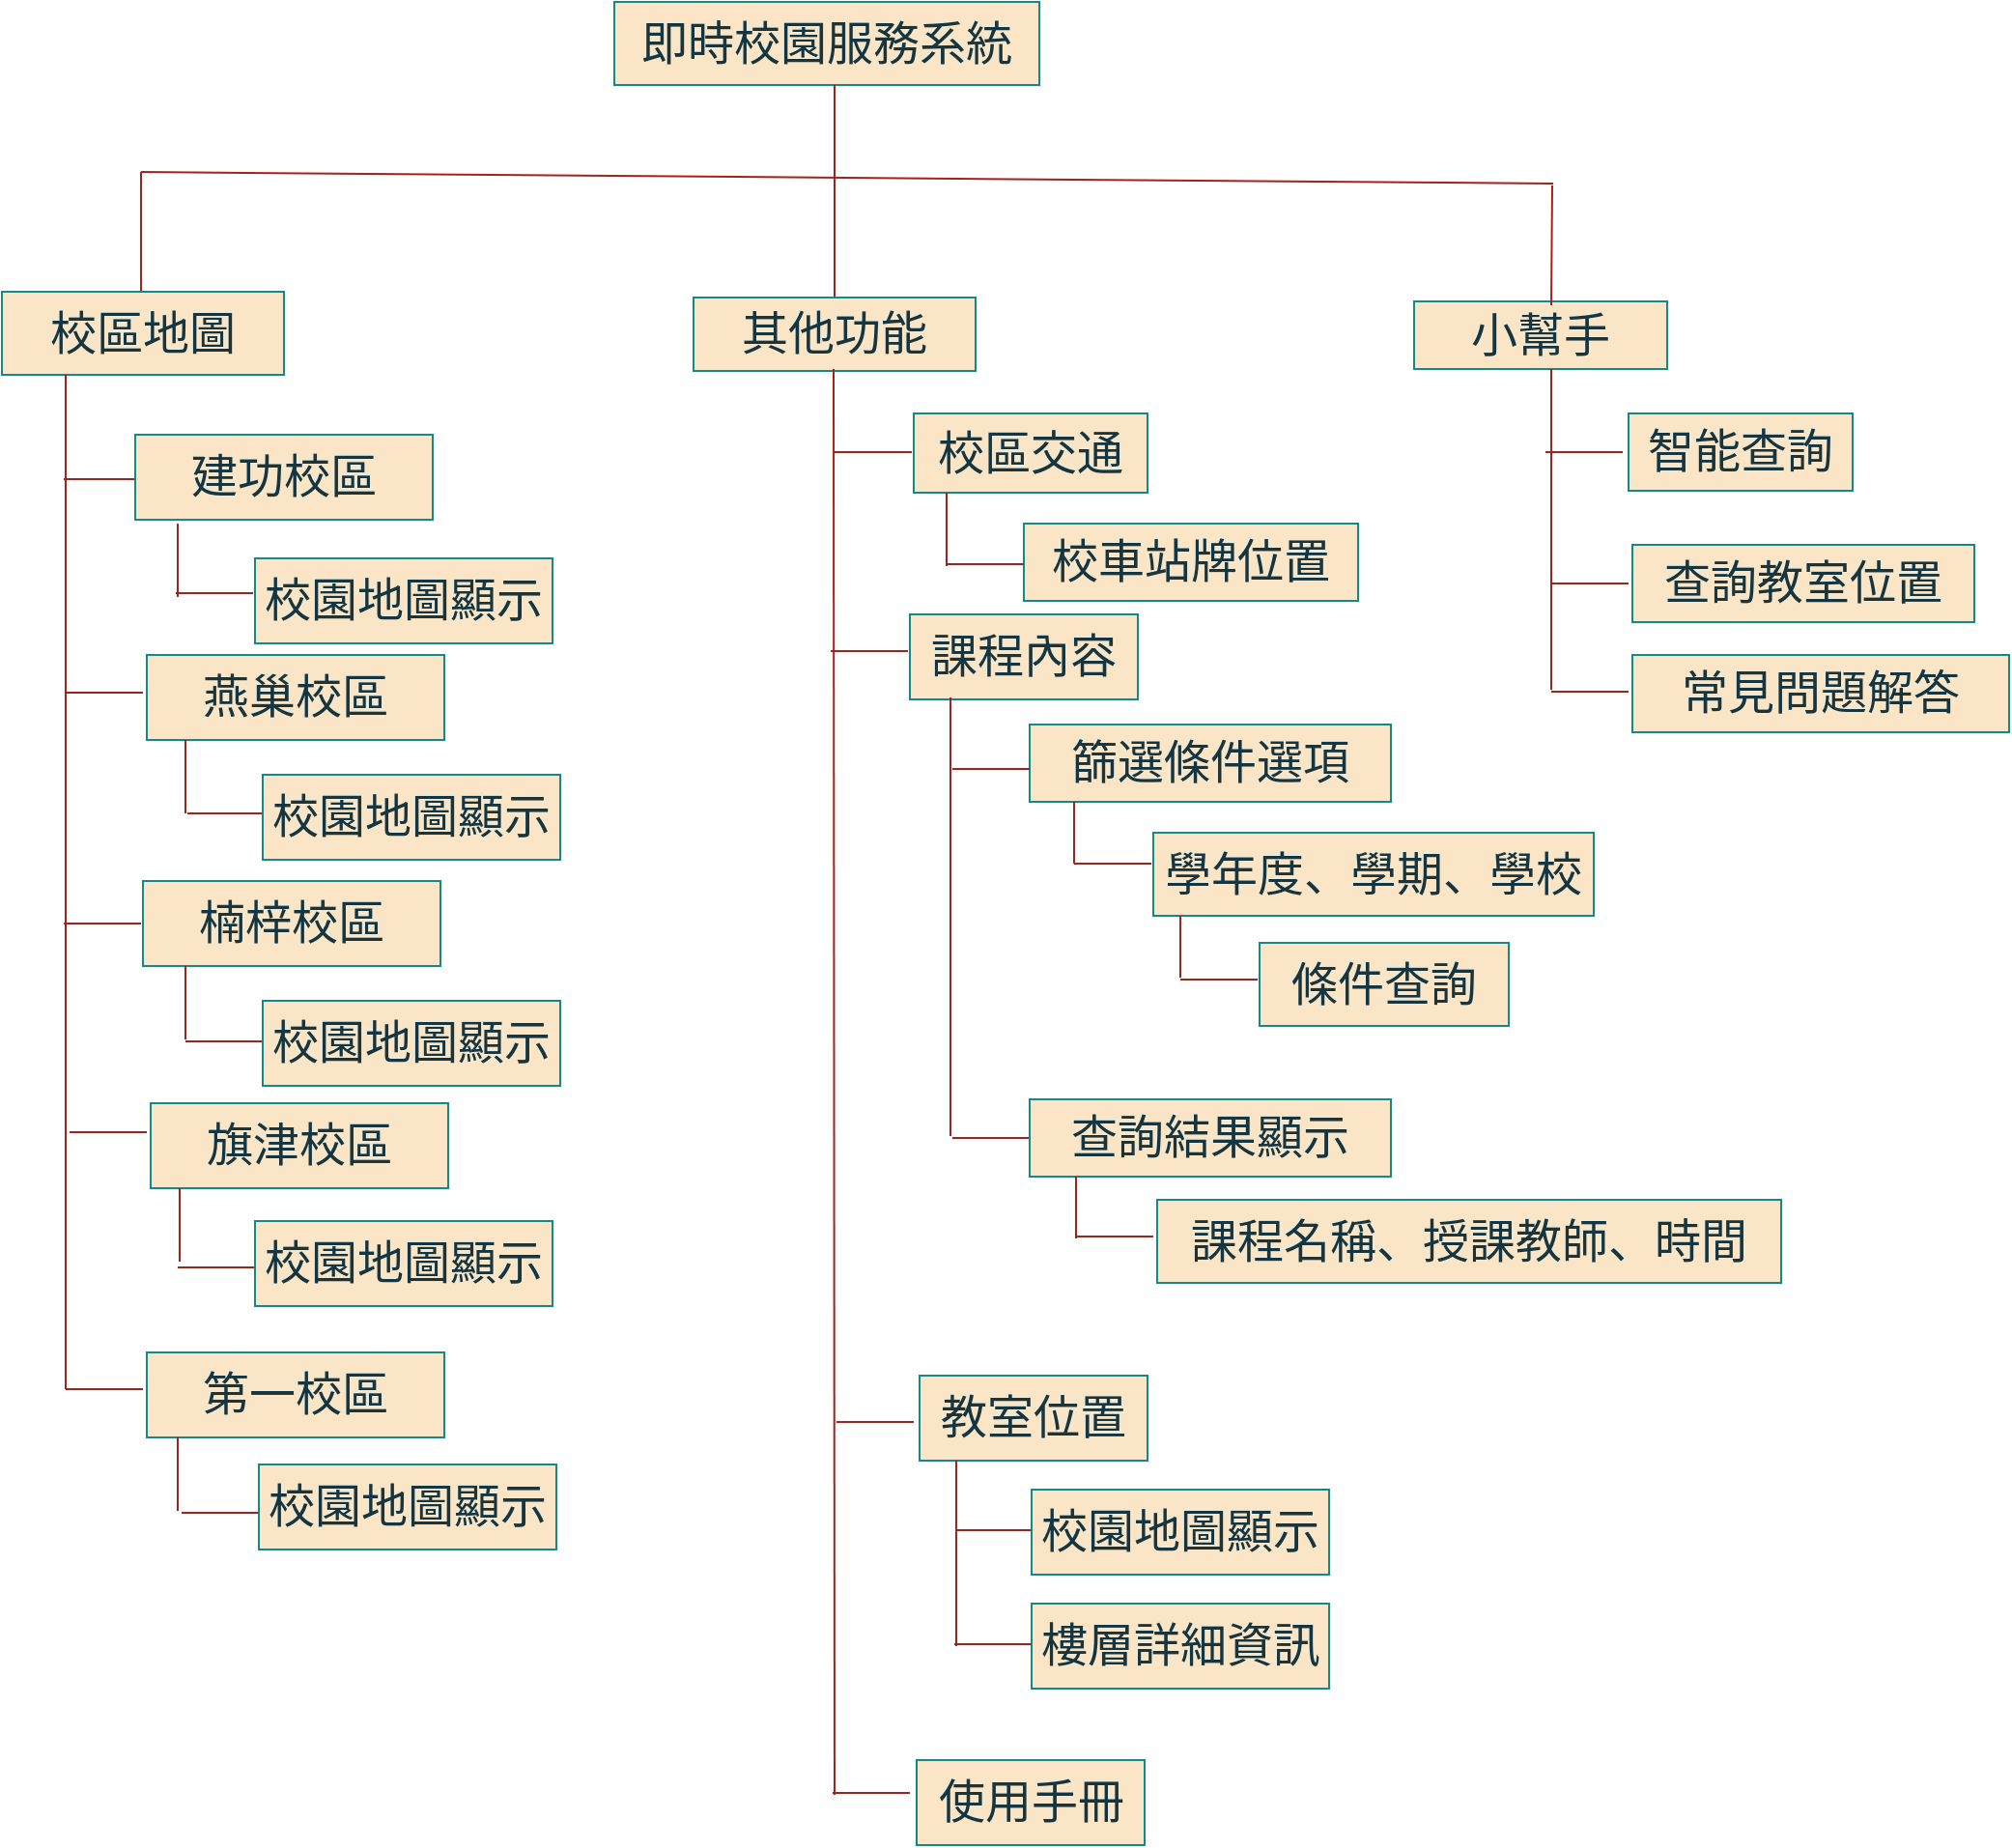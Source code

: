 <mxfile version="26.0.16">
  <diagram name="第 1 页" id="00Lhq6FhmcQJg8EU94Ph">
    <mxGraphModel dx="1434" dy="739" grid="0" gridSize="10" guides="1" tooltips="1" connect="1" arrows="1" fold="1" page="1" pageScale="1" pageWidth="1654" pageHeight="1169" math="0" shadow="0">
      <root>
        <mxCell id="0" />
        <mxCell id="1" parent="0" />
        <mxCell id="gLd3xhCjaq_d4Ov7IEBU-1" value="&lt;font face=&quot;Times New Roman&quot; style=&quot;font-size: 24px;&quot;&gt;即時校園服務系統&lt;/font&gt;" style="rounded=0;whiteSpace=wrap;html=1;labelBackgroundColor=none;fillColor=#FAE5C7;strokeColor=#0F8B8D;fontColor=#143642;" vertex="1" parent="1">
          <mxGeometry x="534" y="94" width="220" height="43" as="geometry" />
        </mxCell>
        <mxCell id="gLd3xhCjaq_d4Ov7IEBU-2" value="" style="endArrow=none;html=1;rounded=0;labelBackgroundColor=none;strokeColor=#A8201A;fontColor=default;" edge="1" parent="1">
          <mxGeometry width="50" height="50" relative="1" as="geometry">
            <mxPoint x="648" y="187" as="sourcePoint" />
            <mxPoint x="648" y="137" as="targetPoint" />
          </mxGeometry>
        </mxCell>
        <mxCell id="gLd3xhCjaq_d4Ov7IEBU-3" value="" style="endArrow=none;html=1;rounded=0;labelBackgroundColor=none;strokeColor=#A8201A;fontColor=default;" edge="1" parent="1">
          <mxGeometry width="50" height="50" relative="1" as="geometry">
            <mxPoint x="289" y="244" as="sourcePoint" />
            <mxPoint x="289" y="182" as="targetPoint" />
          </mxGeometry>
        </mxCell>
        <mxCell id="gLd3xhCjaq_d4Ov7IEBU-4" value="" style="endArrow=none;html=1;rounded=0;labelBackgroundColor=none;strokeColor=#A8201A;fontColor=default;" edge="1" parent="1">
          <mxGeometry width="50" height="50" relative="1" as="geometry">
            <mxPoint x="289" y="182" as="sourcePoint" />
            <mxPoint x="1020" y="188" as="targetPoint" />
          </mxGeometry>
        </mxCell>
        <mxCell id="gLd3xhCjaq_d4Ov7IEBU-5" value="&lt;font style=&quot;font-size: 24px;&quot;&gt;校區地圖&lt;/font&gt;" style="rounded=0;whiteSpace=wrap;html=1;labelBackgroundColor=none;fillColor=#FAE5C7;strokeColor=#0F8B8D;fontColor=#143642;" vertex="1" parent="1">
          <mxGeometry x="217" y="244" width="146" height="43" as="geometry" />
        </mxCell>
        <mxCell id="gLd3xhCjaq_d4Ov7IEBU-6" value="" style="endArrow=none;html=1;rounded=0;exitX=0.5;exitY=0;exitDx=0;exitDy=0;labelBackgroundColor=none;strokeColor=#A8201A;fontColor=default;" edge="1" parent="1" source="gLd3xhCjaq_d4Ov7IEBU-7">
          <mxGeometry width="50" height="50" relative="1" as="geometry">
            <mxPoint x="648" y="241" as="sourcePoint" />
            <mxPoint x="648" y="179" as="targetPoint" />
          </mxGeometry>
        </mxCell>
        <mxCell id="gLd3xhCjaq_d4Ov7IEBU-7" value="&lt;font style=&quot;font-size: 24px;&quot;&gt;其他功能&lt;/font&gt;" style="rounded=0;whiteSpace=wrap;html=1;labelBackgroundColor=none;fillColor=#FAE5C7;strokeColor=#0F8B8D;fontColor=#143642;" vertex="1" parent="1">
          <mxGeometry x="575" y="247" width="146" height="38" as="geometry" />
        </mxCell>
        <mxCell id="gLd3xhCjaq_d4Ov7IEBU-8" value="&lt;font style=&quot;font-size: 24px;&quot;&gt;小幫手&lt;/font&gt;" style="rounded=0;whiteSpace=wrap;html=1;labelBackgroundColor=none;fillColor=#FAE5C7;strokeColor=#0F8B8D;fontColor=#143642;" vertex="1" parent="1">
          <mxGeometry x="948" y="249" width="131" height="35" as="geometry" />
        </mxCell>
        <mxCell id="gLd3xhCjaq_d4Ov7IEBU-9" value="" style="endArrow=none;html=1;rounded=0;labelBackgroundColor=none;strokeColor=#A8201A;fontColor=default;" edge="1" parent="1">
          <mxGeometry width="50" height="50" relative="1" as="geometry">
            <mxPoint x="1019" y="251" as="sourcePoint" />
            <mxPoint x="1019.5" y="189" as="targetPoint" />
          </mxGeometry>
        </mxCell>
        <mxCell id="gLd3xhCjaq_d4Ov7IEBU-10" value="" style="endArrow=none;html=1;rounded=0;labelBackgroundColor=none;strokeColor=#A8201A;fontColor=default;" edge="1" parent="1">
          <mxGeometry width="50" height="50" relative="1" as="geometry">
            <mxPoint x="648" y="1022" as="sourcePoint" />
            <mxPoint x="647.5" y="284" as="targetPoint" />
          </mxGeometry>
        </mxCell>
        <mxCell id="gLd3xhCjaq_d4Ov7IEBU-11" value="" style="endArrow=none;html=1;rounded=0;labelBackgroundColor=none;strokeColor=#A8201A;fontColor=default;" edge="1" parent="1">
          <mxGeometry width="50" height="50" relative="1" as="geometry">
            <mxPoint x="648" y="327" as="sourcePoint" />
            <mxPoint x="688" y="327" as="targetPoint" />
          </mxGeometry>
        </mxCell>
        <mxCell id="gLd3xhCjaq_d4Ov7IEBU-12" value="&lt;font style=&quot;font-size: 24px;&quot;&gt;校區交通&lt;/font&gt;" style="rounded=0;whiteSpace=wrap;html=1;labelBackgroundColor=none;fillColor=#FAE5C7;strokeColor=#0F8B8D;fontColor=#143642;" vertex="1" parent="1">
          <mxGeometry x="689" y="307" width="121" height="41" as="geometry" />
        </mxCell>
        <mxCell id="gLd3xhCjaq_d4Ov7IEBU-13" value="" style="endArrow=none;html=1;rounded=0;labelBackgroundColor=none;strokeColor=#A8201A;fontColor=default;" edge="1" parent="1">
          <mxGeometry width="50" height="50" relative="1" as="geometry">
            <mxPoint x="706" y="386" as="sourcePoint" />
            <mxPoint x="706" y="348" as="targetPoint" />
          </mxGeometry>
        </mxCell>
        <mxCell id="gLd3xhCjaq_d4Ov7IEBU-15" value="&lt;font style=&quot;font-size: 24px;&quot;&gt;校車站牌位置&lt;/font&gt;" style="rounded=0;whiteSpace=wrap;html=1;labelBackgroundColor=none;fillColor=#FAE5C7;strokeColor=#0F8B8D;fontColor=#143642;" vertex="1" parent="1">
          <mxGeometry x="746" y="364" width="173" height="40" as="geometry" />
        </mxCell>
        <mxCell id="gLd3xhCjaq_d4Ov7IEBU-17" value="&lt;font style=&quot;font-size: 24px;&quot;&gt;課程內容&lt;/font&gt;" style="rounded=0;whiteSpace=wrap;html=1;labelBackgroundColor=none;fillColor=#FAE5C7;strokeColor=#0F8B8D;fontColor=#143642;" vertex="1" parent="1">
          <mxGeometry x="687" y="411" width="118" height="44" as="geometry" />
        </mxCell>
        <mxCell id="gLd3xhCjaq_d4Ov7IEBU-18" value="" style="endArrow=none;html=1;rounded=0;labelBackgroundColor=none;strokeColor=#A8201A;fontColor=default;" edge="1" parent="1">
          <mxGeometry width="50" height="50" relative="1" as="geometry">
            <mxPoint x="708" y="681" as="sourcePoint" />
            <mxPoint x="708" y="454" as="targetPoint" />
          </mxGeometry>
        </mxCell>
        <mxCell id="gLd3xhCjaq_d4Ov7IEBU-21" value="&lt;span style=&quot;font-size: 24px;&quot;&gt;篩選條件選項&lt;/span&gt;" style="rounded=0;whiteSpace=wrap;html=1;labelBackgroundColor=none;fillColor=#FAE5C7;strokeColor=#0F8B8D;fontColor=#143642;" vertex="1" parent="1">
          <mxGeometry x="749" y="468" width="187" height="40" as="geometry" />
        </mxCell>
        <mxCell id="gLd3xhCjaq_d4Ov7IEBU-22" value="&lt;font style=&quot;font-size: 24px;&quot;&gt;學年度、學期、學校&lt;/font&gt;" style="rounded=0;whiteSpace=wrap;html=1;labelBackgroundColor=none;fillColor=#FAE5C7;strokeColor=#0F8B8D;fontColor=#143642;" vertex="1" parent="1">
          <mxGeometry x="813" y="524" width="228" height="43" as="geometry" />
        </mxCell>
        <mxCell id="gLd3xhCjaq_d4Ov7IEBU-23" value="" style="endArrow=none;html=1;rounded=0;labelBackgroundColor=none;strokeColor=#A8201A;fontColor=default;" edge="1" parent="1">
          <mxGeometry width="50" height="50" relative="1" as="geometry">
            <mxPoint x="706" y="385" as="sourcePoint" />
            <mxPoint x="746" y="385" as="targetPoint" />
          </mxGeometry>
        </mxCell>
        <mxCell id="gLd3xhCjaq_d4Ov7IEBU-24" value="" style="endArrow=none;html=1;rounded=0;labelBackgroundColor=none;strokeColor=#A8201A;fontColor=default;" edge="1" parent="1">
          <mxGeometry width="50" height="50" relative="1" as="geometry">
            <mxPoint x="646" y="430" as="sourcePoint" />
            <mxPoint x="686" y="430" as="targetPoint" />
          </mxGeometry>
        </mxCell>
        <mxCell id="gLd3xhCjaq_d4Ov7IEBU-25" value="" style="endArrow=none;html=1;rounded=0;labelBackgroundColor=none;strokeColor=#A8201A;fontColor=default;" edge="1" parent="1">
          <mxGeometry width="50" height="50" relative="1" as="geometry">
            <mxPoint x="709" y="491" as="sourcePoint" />
            <mxPoint x="749" y="491" as="targetPoint" />
          </mxGeometry>
        </mxCell>
        <mxCell id="gLd3xhCjaq_d4Ov7IEBU-26" value="" style="endArrow=none;html=1;rounded=0;labelBackgroundColor=none;strokeColor=#A8201A;fontColor=default;" edge="1" parent="1">
          <mxGeometry width="50" height="50" relative="1" as="geometry">
            <mxPoint x="709" y="682" as="sourcePoint" />
            <mxPoint x="749" y="682" as="targetPoint" />
          </mxGeometry>
        </mxCell>
        <mxCell id="gLd3xhCjaq_d4Ov7IEBU-28" value="&lt;font style=&quot;font-size: 24px;&quot;&gt;智能查詢&lt;/font&gt;" style="rounded=0;whiteSpace=wrap;html=1;labelBackgroundColor=none;fillColor=#FAE5C7;strokeColor=#0F8B8D;fontColor=#143642;" vertex="1" parent="1">
          <mxGeometry x="1059" y="307" width="116" height="40" as="geometry" />
        </mxCell>
        <mxCell id="gLd3xhCjaq_d4Ov7IEBU-29" value="" style="endArrow=none;html=1;rounded=0;labelBackgroundColor=none;strokeColor=#A8201A;fontColor=default;" edge="1" parent="1">
          <mxGeometry width="50" height="50" relative="1" as="geometry">
            <mxPoint x="772" y="540" as="sourcePoint" />
            <mxPoint x="812" y="540" as="targetPoint" />
          </mxGeometry>
        </mxCell>
        <mxCell id="gLd3xhCjaq_d4Ov7IEBU-31" value="&lt;font style=&quot;font-size: 24px;&quot;&gt;常見問題解答&lt;/font&gt;" style="rounded=0;whiteSpace=wrap;html=1;labelBackgroundColor=none;fillColor=#FAE5C7;strokeColor=#0F8B8D;fontColor=#143642;" vertex="1" parent="1">
          <mxGeometry x="1061" y="432" width="195" height="40" as="geometry" />
        </mxCell>
        <mxCell id="gLd3xhCjaq_d4Ov7IEBU-32" value="" style="endArrow=none;html=1;rounded=0;labelBackgroundColor=none;strokeColor=#A8201A;fontColor=default;" edge="1" parent="1">
          <mxGeometry width="50" height="50" relative="1" as="geometry">
            <mxPoint x="772" y="540" as="sourcePoint" />
            <mxPoint x="772" y="508" as="targetPoint" />
          </mxGeometry>
        </mxCell>
        <mxCell id="gLd3xhCjaq_d4Ov7IEBU-33" value="" style="endArrow=none;html=1;rounded=0;labelBackgroundColor=none;strokeColor=#A8201A;fontColor=default;" edge="1" parent="1">
          <mxGeometry width="50" height="50" relative="1" as="geometry">
            <mxPoint x="827" y="599" as="sourcePoint" />
            <mxPoint x="827" y="567" as="targetPoint" />
          </mxGeometry>
        </mxCell>
        <mxCell id="gLd3xhCjaq_d4Ov7IEBU-34" value="" style="endArrow=none;html=1;rounded=0;labelBackgroundColor=none;strokeColor=#A8201A;fontColor=default;" edge="1" parent="1">
          <mxGeometry width="50" height="50" relative="1" as="geometry">
            <mxPoint x="827" y="600" as="sourcePoint" />
            <mxPoint x="867" y="600" as="targetPoint" />
          </mxGeometry>
        </mxCell>
        <mxCell id="gLd3xhCjaq_d4Ov7IEBU-35" value="&lt;font style=&quot;font-size: 24px;&quot;&gt;條件查詢&lt;/font&gt;" style="rounded=0;whiteSpace=wrap;html=1;labelBackgroundColor=none;fillColor=#FAE5C7;strokeColor=#0F8B8D;fontColor=#143642;" vertex="1" parent="1">
          <mxGeometry x="868" y="581" width="129" height="43" as="geometry" />
        </mxCell>
        <mxCell id="gLd3xhCjaq_d4Ov7IEBU-36" value="&lt;span style=&quot;font-size: 24px;&quot;&gt;查詢結果顯示&lt;/span&gt;" style="rounded=0;whiteSpace=wrap;html=1;labelBackgroundColor=none;fillColor=#FAE5C7;strokeColor=#0F8B8D;fontColor=#143642;" vertex="1" parent="1">
          <mxGeometry x="749" y="662" width="187" height="40" as="geometry" />
        </mxCell>
        <mxCell id="gLd3xhCjaq_d4Ov7IEBU-37" value="" style="endArrow=none;html=1;rounded=0;labelBackgroundColor=none;strokeColor=#A8201A;fontColor=default;" edge="1" parent="1">
          <mxGeometry width="50" height="50" relative="1" as="geometry">
            <mxPoint x="773" y="734" as="sourcePoint" />
            <mxPoint x="773" y="702" as="targetPoint" />
          </mxGeometry>
        </mxCell>
        <mxCell id="gLd3xhCjaq_d4Ov7IEBU-38" value="" style="endArrow=none;html=1;rounded=0;labelBackgroundColor=none;strokeColor=#A8201A;fontColor=default;" edge="1" parent="1">
          <mxGeometry width="50" height="50" relative="1" as="geometry">
            <mxPoint x="773" y="733" as="sourcePoint" />
            <mxPoint x="813" y="733" as="targetPoint" />
          </mxGeometry>
        </mxCell>
        <mxCell id="gLd3xhCjaq_d4Ov7IEBU-39" value="&lt;font style=&quot;font-size: 24px;&quot;&gt;課程名稱、授課教師、時間&lt;/font&gt;" style="rounded=0;whiteSpace=wrap;html=1;labelBackgroundColor=none;fillColor=#FAE5C7;strokeColor=#0F8B8D;fontColor=#143642;" vertex="1" parent="1">
          <mxGeometry x="815" y="714" width="323" height="43" as="geometry" />
        </mxCell>
        <mxCell id="gLd3xhCjaq_d4Ov7IEBU-40" value="" style="endArrow=none;html=1;rounded=0;labelBackgroundColor=none;strokeColor=#A8201A;fontColor=default;" edge="1" parent="1">
          <mxGeometry width="50" height="50" relative="1" as="geometry">
            <mxPoint x="1019" y="450" as="sourcePoint" />
            <mxPoint x="1019" y="284" as="targetPoint" />
          </mxGeometry>
        </mxCell>
        <mxCell id="gLd3xhCjaq_d4Ov7IEBU-41" value="" style="endArrow=none;html=1;rounded=0;labelBackgroundColor=none;strokeColor=#A8201A;fontColor=default;" edge="1" parent="1">
          <mxGeometry width="50" height="50" relative="1" as="geometry">
            <mxPoint x="1016" y="327" as="sourcePoint" />
            <mxPoint x="1056" y="327" as="targetPoint" />
          </mxGeometry>
        </mxCell>
        <mxCell id="gLd3xhCjaq_d4Ov7IEBU-42" value="" style="endArrow=none;html=1;rounded=0;labelBackgroundColor=none;strokeColor=#A8201A;fontColor=default;" edge="1" parent="1">
          <mxGeometry width="50" height="50" relative="1" as="geometry">
            <mxPoint x="1019" y="395" as="sourcePoint" />
            <mxPoint x="1059" y="395" as="targetPoint" />
          </mxGeometry>
        </mxCell>
        <mxCell id="gLd3xhCjaq_d4Ov7IEBU-43" value="&lt;font style=&quot;font-size: 24px;&quot;&gt;查詢教室位置&lt;/font&gt;" style="rounded=0;whiteSpace=wrap;html=1;labelBackgroundColor=none;fillColor=#FAE5C7;strokeColor=#0F8B8D;fontColor=#143642;" vertex="1" parent="1">
          <mxGeometry x="1061" y="375" width="177" height="40" as="geometry" />
        </mxCell>
        <mxCell id="gLd3xhCjaq_d4Ov7IEBU-44" value="" style="endArrow=none;html=1;rounded=0;labelBackgroundColor=none;strokeColor=#A8201A;fontColor=default;" edge="1" parent="1">
          <mxGeometry width="50" height="50" relative="1" as="geometry">
            <mxPoint x="1019" y="451" as="sourcePoint" />
            <mxPoint x="1059" y="451" as="targetPoint" />
          </mxGeometry>
        </mxCell>
        <mxCell id="gLd3xhCjaq_d4Ov7IEBU-45" value="" style="endArrow=none;html=1;rounded=0;labelBackgroundColor=none;strokeColor=#A8201A;fontColor=default;" edge="1" parent="1">
          <mxGeometry width="50" height="50" relative="1" as="geometry">
            <mxPoint x="649" y="829" as="sourcePoint" />
            <mxPoint x="689" y="829" as="targetPoint" />
          </mxGeometry>
        </mxCell>
        <mxCell id="gLd3xhCjaq_d4Ov7IEBU-46" value="&lt;font style=&quot;font-size: 24px;&quot;&gt;教室位置&lt;/font&gt;" style="rounded=0;whiteSpace=wrap;html=1;labelBackgroundColor=none;fillColor=#FAE5C7;strokeColor=#0F8B8D;fontColor=#143642;" vertex="1" parent="1">
          <mxGeometry x="692" y="805" width="118" height="44" as="geometry" />
        </mxCell>
        <mxCell id="gLd3xhCjaq_d4Ov7IEBU-47" value="" style="endArrow=none;html=1;rounded=0;labelBackgroundColor=none;strokeColor=#A8201A;fontColor=default;" edge="1" parent="1">
          <mxGeometry width="50" height="50" relative="1" as="geometry">
            <mxPoint x="711" y="945" as="sourcePoint" />
            <mxPoint x="711" y="849" as="targetPoint" />
          </mxGeometry>
        </mxCell>
        <mxCell id="gLd3xhCjaq_d4Ov7IEBU-48" value="" style="endArrow=none;html=1;rounded=0;labelBackgroundColor=none;strokeColor=#A8201A;fontColor=default;" edge="1" parent="1">
          <mxGeometry width="50" height="50" relative="1" as="geometry">
            <mxPoint x="711" y="885" as="sourcePoint" />
            <mxPoint x="751" y="885" as="targetPoint" />
          </mxGeometry>
        </mxCell>
        <mxCell id="gLd3xhCjaq_d4Ov7IEBU-49" value="&lt;font style=&quot;font-size: 24px;&quot;&gt;校園地圖顯示&lt;/font&gt;" style="rounded=0;whiteSpace=wrap;html=1;labelBackgroundColor=none;fillColor=#FAE5C7;strokeColor=#0F8B8D;fontColor=#143642;" vertex="1" parent="1">
          <mxGeometry x="750" y="864" width="154" height="44" as="geometry" />
        </mxCell>
        <mxCell id="gLd3xhCjaq_d4Ov7IEBU-50" value="" style="endArrow=none;html=1;rounded=0;labelBackgroundColor=none;strokeColor=#A8201A;fontColor=default;" edge="1" parent="1">
          <mxGeometry width="50" height="50" relative="1" as="geometry">
            <mxPoint x="710" y="944" as="sourcePoint" />
            <mxPoint x="750" y="944" as="targetPoint" />
          </mxGeometry>
        </mxCell>
        <mxCell id="gLd3xhCjaq_d4Ov7IEBU-51" value="&lt;font style=&quot;font-size: 24px;&quot;&gt;樓層詳細資訊&lt;/font&gt;" style="rounded=0;whiteSpace=wrap;html=1;labelBackgroundColor=none;fillColor=#FAE5C7;strokeColor=#0F8B8D;fontColor=#143642;" vertex="1" parent="1">
          <mxGeometry x="750" y="923" width="154" height="44" as="geometry" />
        </mxCell>
        <mxCell id="gLd3xhCjaq_d4Ov7IEBU-52" value="" style="endArrow=none;html=1;rounded=0;labelBackgroundColor=none;strokeColor=#A8201A;fontColor=default;" edge="1" parent="1">
          <mxGeometry width="50" height="50" relative="1" as="geometry">
            <mxPoint x="647" y="1021" as="sourcePoint" />
            <mxPoint x="687" y="1021" as="targetPoint" />
          </mxGeometry>
        </mxCell>
        <mxCell id="gLd3xhCjaq_d4Ov7IEBU-53" value="&lt;font style=&quot;font-size: 24px;&quot;&gt;使用手冊&lt;/font&gt;" style="rounded=0;whiteSpace=wrap;html=1;labelBackgroundColor=none;fillColor=#FAE5C7;strokeColor=#0F8B8D;fontColor=#143642;" vertex="1" parent="1">
          <mxGeometry x="690.5" y="1004" width="118" height="44" as="geometry" />
        </mxCell>
        <mxCell id="gLd3xhCjaq_d4Ov7IEBU-54" value="" style="endArrow=none;html=1;rounded=0;labelBackgroundColor=none;strokeColor=#A8201A;fontColor=default;" edge="1" parent="1">
          <mxGeometry width="50" height="50" relative="1" as="geometry">
            <mxPoint x="250" y="812" as="sourcePoint" />
            <mxPoint x="250" y="287" as="targetPoint" />
          </mxGeometry>
        </mxCell>
        <mxCell id="gLd3xhCjaq_d4Ov7IEBU-55" value="" style="endArrow=none;html=1;rounded=0;labelBackgroundColor=none;strokeColor=#A8201A;fontColor=default;" edge="1" parent="1">
          <mxGeometry width="50" height="50" relative="1" as="geometry">
            <mxPoint x="249" y="341" as="sourcePoint" />
            <mxPoint x="289" y="341" as="targetPoint" />
          </mxGeometry>
        </mxCell>
        <mxCell id="gLd3xhCjaq_d4Ov7IEBU-56" value="&lt;font style=&quot;font-size: 24px;&quot;&gt;建功校區&lt;/font&gt;" style="rounded=0;whiteSpace=wrap;html=1;labelBackgroundColor=none;fillColor=#FAE5C7;strokeColor=#0F8B8D;fontColor=#143642;" vertex="1" parent="1">
          <mxGeometry x="286" y="318" width="154" height="44" as="geometry" />
        </mxCell>
        <mxCell id="gLd3xhCjaq_d4Ov7IEBU-57" value="" style="endArrow=none;html=1;rounded=0;labelBackgroundColor=none;strokeColor=#A8201A;fontColor=default;" edge="1" parent="1">
          <mxGeometry width="50" height="50" relative="1" as="geometry">
            <mxPoint x="308" y="402" as="sourcePoint" />
            <mxPoint x="308" y="364" as="targetPoint" />
          </mxGeometry>
        </mxCell>
        <mxCell id="gLd3xhCjaq_d4Ov7IEBU-58" value="" style="endArrow=none;html=1;rounded=0;labelBackgroundColor=none;strokeColor=#A8201A;fontColor=default;" edge="1" parent="1">
          <mxGeometry width="50" height="50" relative="1" as="geometry">
            <mxPoint x="307" y="400" as="sourcePoint" />
            <mxPoint x="347" y="400" as="targetPoint" />
          </mxGeometry>
        </mxCell>
        <mxCell id="gLd3xhCjaq_d4Ov7IEBU-59" value="&lt;font style=&quot;font-size: 24px;&quot;&gt;校園地圖顯示&lt;/font&gt;" style="rounded=0;whiteSpace=wrap;html=1;labelBackgroundColor=none;fillColor=#FAE5C7;strokeColor=#0F8B8D;fontColor=#143642;" vertex="1" parent="1">
          <mxGeometry x="348" y="382" width="154" height="44" as="geometry" />
        </mxCell>
        <mxCell id="gLd3xhCjaq_d4Ov7IEBU-60" value="" style="endArrow=none;html=1;rounded=0;labelBackgroundColor=none;strokeColor=#A8201A;fontColor=default;" edge="1" parent="1">
          <mxGeometry width="50" height="50" relative="1" as="geometry">
            <mxPoint x="250" y="451.5" as="sourcePoint" />
            <mxPoint x="290" y="451.5" as="targetPoint" />
          </mxGeometry>
        </mxCell>
        <mxCell id="gLd3xhCjaq_d4Ov7IEBU-61" value="&lt;font style=&quot;font-size: 24px;&quot;&gt;燕巢校區&lt;/font&gt;" style="rounded=0;whiteSpace=wrap;html=1;labelBackgroundColor=none;fillColor=#FAE5C7;strokeColor=#0F8B8D;fontColor=#143642;" vertex="1" parent="1">
          <mxGeometry x="292" y="432" width="154" height="44" as="geometry" />
        </mxCell>
        <mxCell id="gLd3xhCjaq_d4Ov7IEBU-62" value="" style="endArrow=none;html=1;rounded=0;labelBackgroundColor=none;strokeColor=#A8201A;fontColor=default;" edge="1" parent="1">
          <mxGeometry width="50" height="50" relative="1" as="geometry">
            <mxPoint x="312" y="514" as="sourcePoint" />
            <mxPoint x="312" y="476" as="targetPoint" />
          </mxGeometry>
        </mxCell>
        <mxCell id="gLd3xhCjaq_d4Ov7IEBU-63" value="" style="endArrow=none;html=1;rounded=0;labelBackgroundColor=none;strokeColor=#A8201A;fontColor=default;" edge="1" parent="1">
          <mxGeometry width="50" height="50" relative="1" as="geometry">
            <mxPoint x="313" y="514" as="sourcePoint" />
            <mxPoint x="353" y="514" as="targetPoint" />
          </mxGeometry>
        </mxCell>
        <mxCell id="gLd3xhCjaq_d4Ov7IEBU-64" value="&lt;font style=&quot;font-size: 24px;&quot;&gt;校園地圖顯示&lt;/font&gt;" style="rounded=0;whiteSpace=wrap;html=1;labelBackgroundColor=none;fillColor=#FAE5C7;strokeColor=#0F8B8D;fontColor=#143642;" vertex="1" parent="1">
          <mxGeometry x="352" y="494" width="154" height="44" as="geometry" />
        </mxCell>
        <mxCell id="gLd3xhCjaq_d4Ov7IEBU-65" value="" style="endArrow=none;html=1;rounded=0;labelBackgroundColor=none;strokeColor=#A8201A;fontColor=default;" edge="1" parent="1">
          <mxGeometry width="50" height="50" relative="1" as="geometry">
            <mxPoint x="249" y="571" as="sourcePoint" />
            <mxPoint x="289" y="571" as="targetPoint" />
          </mxGeometry>
        </mxCell>
        <mxCell id="gLd3xhCjaq_d4Ov7IEBU-66" value="&lt;font style=&quot;font-size: 24px;&quot;&gt;楠梓校區&lt;/font&gt;" style="rounded=0;whiteSpace=wrap;html=1;labelBackgroundColor=none;fillColor=#FAE5C7;strokeColor=#0F8B8D;fontColor=#143642;" vertex="1" parent="1">
          <mxGeometry x="290" y="549" width="154" height="44" as="geometry" />
        </mxCell>
        <mxCell id="gLd3xhCjaq_d4Ov7IEBU-67" value="" style="endArrow=none;html=1;rounded=0;labelBackgroundColor=none;strokeColor=#A8201A;fontColor=default;" edge="1" parent="1">
          <mxGeometry width="50" height="50" relative="1" as="geometry">
            <mxPoint x="312" y="631" as="sourcePoint" />
            <mxPoint x="312" y="593" as="targetPoint" />
          </mxGeometry>
        </mxCell>
        <mxCell id="gLd3xhCjaq_d4Ov7IEBU-68" value="" style="endArrow=none;html=1;rounded=0;labelBackgroundColor=none;strokeColor=#A8201A;fontColor=default;" edge="1" parent="1">
          <mxGeometry width="50" height="50" relative="1" as="geometry">
            <mxPoint x="312" y="632" as="sourcePoint" />
            <mxPoint x="352" y="632" as="targetPoint" />
          </mxGeometry>
        </mxCell>
        <mxCell id="gLd3xhCjaq_d4Ov7IEBU-69" value="&lt;font style=&quot;font-size: 24px;&quot;&gt;校園地圖顯示&lt;/font&gt;" style="rounded=0;whiteSpace=wrap;html=1;labelBackgroundColor=none;fillColor=#FAE5C7;strokeColor=#0F8B8D;fontColor=#143642;" vertex="1" parent="1">
          <mxGeometry x="352" y="611" width="154" height="44" as="geometry" />
        </mxCell>
        <mxCell id="gLd3xhCjaq_d4Ov7IEBU-70" value="" style="endArrow=none;html=1;rounded=0;labelBackgroundColor=none;strokeColor=#A8201A;fontColor=default;" edge="1" parent="1">
          <mxGeometry width="50" height="50" relative="1" as="geometry">
            <mxPoint x="252" y="679" as="sourcePoint" />
            <mxPoint x="292" y="679" as="targetPoint" />
          </mxGeometry>
        </mxCell>
        <mxCell id="gLd3xhCjaq_d4Ov7IEBU-71" value="&lt;font style=&quot;font-size: 24px;&quot;&gt;旗津校區&lt;/font&gt;" style="rounded=0;whiteSpace=wrap;html=1;labelBackgroundColor=none;fillColor=#FAE5C7;strokeColor=#0F8B8D;fontColor=#143642;" vertex="1" parent="1">
          <mxGeometry x="294" y="664" width="154" height="44" as="geometry" />
        </mxCell>
        <mxCell id="gLd3xhCjaq_d4Ov7IEBU-72" value="" style="endArrow=none;html=1;rounded=0;labelBackgroundColor=none;strokeColor=#A8201A;fontColor=default;" edge="1" parent="1">
          <mxGeometry width="50" height="50" relative="1" as="geometry">
            <mxPoint x="309" y="746" as="sourcePoint" />
            <mxPoint x="309" y="708" as="targetPoint" />
          </mxGeometry>
        </mxCell>
        <mxCell id="gLd3xhCjaq_d4Ov7IEBU-73" value="" style="endArrow=none;html=1;rounded=0;labelBackgroundColor=none;strokeColor=#A8201A;fontColor=default;" edge="1" parent="1">
          <mxGeometry width="50" height="50" relative="1" as="geometry">
            <mxPoint x="308" y="749" as="sourcePoint" />
            <mxPoint x="348" y="749" as="targetPoint" />
          </mxGeometry>
        </mxCell>
        <mxCell id="gLd3xhCjaq_d4Ov7IEBU-74" value="&lt;font style=&quot;font-size: 24px;&quot;&gt;校園地圖顯示&lt;/font&gt;" style="rounded=0;whiteSpace=wrap;html=1;labelBackgroundColor=none;fillColor=#FAE5C7;strokeColor=#0F8B8D;fontColor=#143642;" vertex="1" parent="1">
          <mxGeometry x="348" y="725" width="154" height="44" as="geometry" />
        </mxCell>
        <mxCell id="gLd3xhCjaq_d4Ov7IEBU-75" value="" style="endArrow=none;html=1;rounded=0;labelBackgroundColor=none;strokeColor=#A8201A;fontColor=default;" edge="1" parent="1">
          <mxGeometry width="50" height="50" relative="1" as="geometry">
            <mxPoint x="250" y="812" as="sourcePoint" />
            <mxPoint x="290" y="812" as="targetPoint" />
          </mxGeometry>
        </mxCell>
        <mxCell id="gLd3xhCjaq_d4Ov7IEBU-76" value="&lt;font style=&quot;font-size: 24px;&quot;&gt;第一校區&lt;/font&gt;" style="rounded=0;whiteSpace=wrap;html=1;labelBackgroundColor=none;fillColor=#FAE5C7;strokeColor=#0F8B8D;fontColor=#143642;" vertex="1" parent="1">
          <mxGeometry x="292" y="793" width="154" height="44" as="geometry" />
        </mxCell>
        <mxCell id="gLd3xhCjaq_d4Ov7IEBU-77" value="" style="endArrow=none;html=1;rounded=0;labelBackgroundColor=none;strokeColor=#A8201A;fontColor=default;" edge="1" parent="1">
          <mxGeometry width="50" height="50" relative="1" as="geometry">
            <mxPoint x="308" y="875" as="sourcePoint" />
            <mxPoint x="308" y="837" as="targetPoint" />
          </mxGeometry>
        </mxCell>
        <mxCell id="gLd3xhCjaq_d4Ov7IEBU-78" value="" style="endArrow=none;html=1;rounded=0;labelBackgroundColor=none;strokeColor=#A8201A;fontColor=default;" edge="1" parent="1">
          <mxGeometry width="50" height="50" relative="1" as="geometry">
            <mxPoint x="310" y="876" as="sourcePoint" />
            <mxPoint x="350" y="876" as="targetPoint" />
          </mxGeometry>
        </mxCell>
        <mxCell id="gLd3xhCjaq_d4Ov7IEBU-79" value="&lt;font style=&quot;font-size: 24px;&quot;&gt;校園地圖顯示&lt;/font&gt;" style="rounded=0;whiteSpace=wrap;html=1;labelBackgroundColor=none;fillColor=#FAE5C7;strokeColor=#0F8B8D;fontColor=#143642;" vertex="1" parent="1">
          <mxGeometry x="350" y="851" width="154" height="44" as="geometry" />
        </mxCell>
      </root>
    </mxGraphModel>
  </diagram>
</mxfile>
